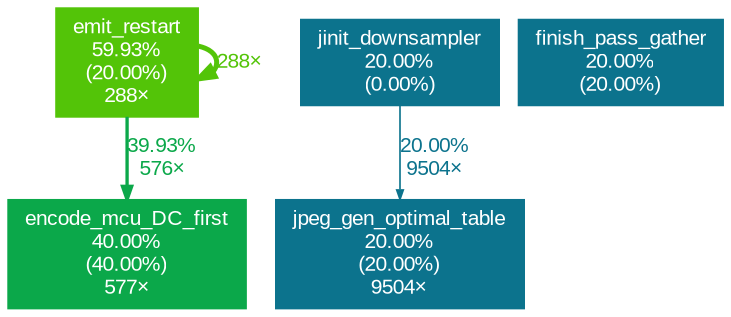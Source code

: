 digraph {
	graph [fontname=Arial, nodesep=0.125, ranksep=0.25];
	node [fontcolor=white, fontname=Arial, height=0, shape=box, style=filled, width=0];
	edge [fontname=Arial];
	1 [color="#53c408", fontcolor="#ffffff", fontsize="10.00", label="emit_restart\n59.93%\n(20.00%)\n288×"];
	1 -> 1 [arrowsize="0.77", color="#53c408", fontcolor="#53c408", fontsize="10.00", label="288×", labeldistance="2.40", penwidth="2.40"];
	1 -> 2 [arrowsize="0.63", color="#0ba84a", fontcolor="#0ba84a", fontsize="10.00", label="39.93%\n576×", labeldistance="1.60", penwidth="1.60"];
	2 [color="#0ba84a", fontcolor="#ffffff", fontsize="10.00", label="encode_mcu_DC_first\n40.00%\n(40.00%)\n577×"];
	3 [color="#0c738d", fontcolor="#ffffff", fontsize="10.00", label="jpeg_gen_optimal_table\n20.00%\n(20.00%)\n9504×"];
	4 [color="#0c738d", fontcolor="#ffffff", fontsize="10.00", label="finish_pass_gather\n20.00%\n(20.00%)"];
	5 [color="#0c738d", fontcolor="#ffffff", fontsize="10.00", label="jinit_downsampler\n20.00%\n(0.00%)"];
	5 -> 3 [arrowsize="0.45", color="#0c738d", fontcolor="#0c738d", fontsize="10.00", label="20.00%\n9504×", labeldistance="0.80", penwidth="0.80"];
}
